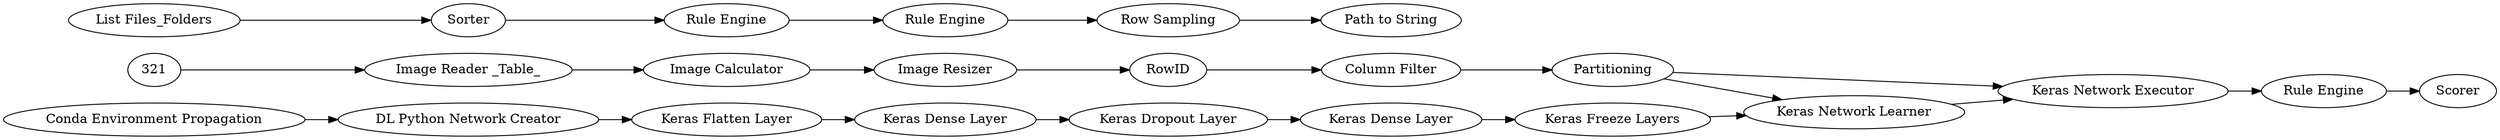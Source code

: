 digraph {
	222 [label="DL Python Network Creator"]
	290 [label="Keras Freeze Layers"]
	291 [label="Keras Dense Layer"]
	292 [label="Keras Dropout Layer"]
	293 [label="Keras Dense Layer"]
	294 [label="Keras Flatten Layer"]
	295 [label="Keras Network Learner"]
	296 [label="Keras Network Executor"]
	297 [label="Rule Engine"]
	298 [label=Scorer]
	319 [label=RowID]
	320 [label="Image Resizer"]
	246 [label="Rule Engine"]
	247 [label="Row Sampling"]
	252 [label=Sorter]
	285 [label="List Files_Folders"]
	286 [label="Path to String"]
	287 [label="Rule Engine"]
	322 [label="Image Calculator"]
	323 [label="Image Reader _Table_"]
	324 [label="Column Filter"]
	325 [label=Partitioning]
	326 [label="Conda Environment Propagation"]
	246 -> 287
	247 -> 286
	252 -> 246
	285 -> 252
	287 -> 247
	222 -> 294
	290 -> 295
	291 -> 290
	292 -> 291
	293 -> 292
	294 -> 293
	295 -> 296
	296 -> 297
	297 -> 298
	319 -> 324
	320 -> 319
	321 -> 323
	322 -> 320
	323 -> 322
	324 -> 325
	325 -> 295
	325 -> 296
	326 -> 222
	rankdir=LR
}
